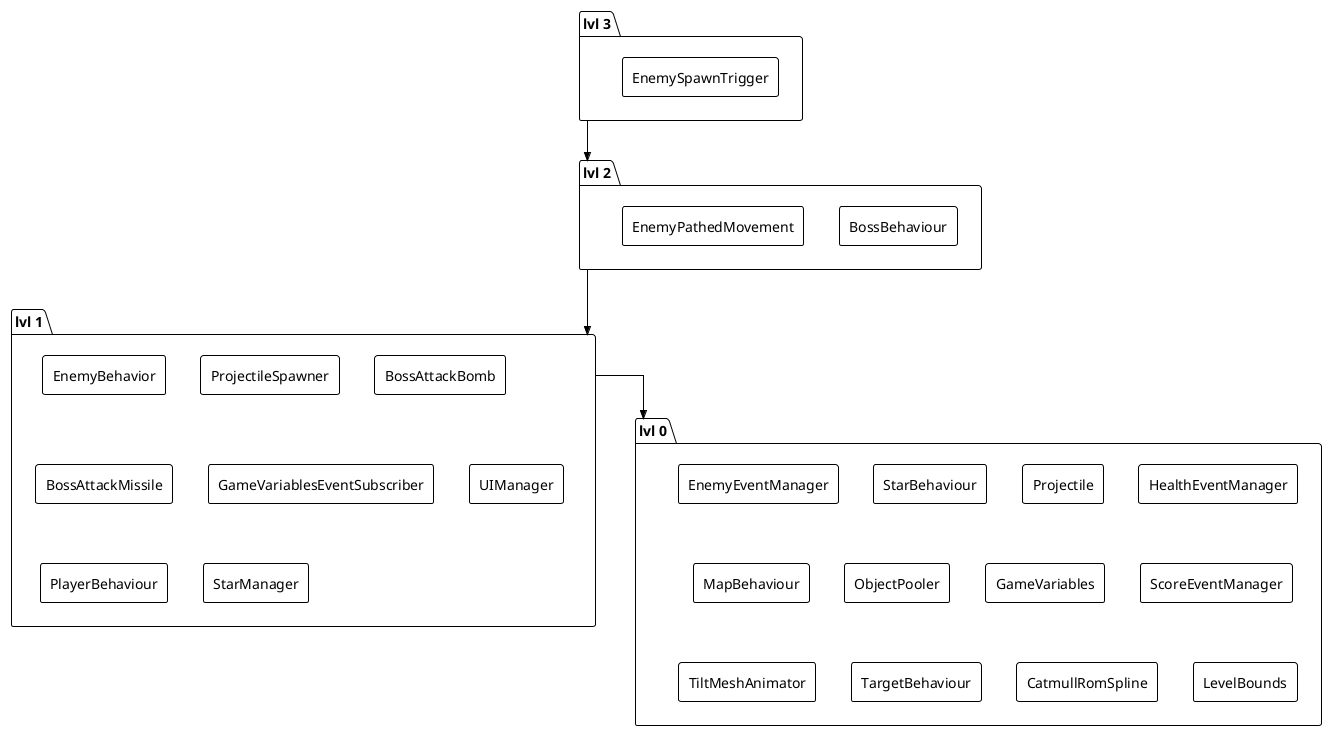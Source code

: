 @startuml

!theme plain
top to bottom direction
skinparam linetype ortho

package "lvl 0" {
rectangle EnemyEventManager
rectangle StarBehaviour
rectangle Projectile
rectangle HealthEventManager
rectangle MapBehaviour
rectangle ObjectPooler
rectangle GameVariables
rectangle ScoreEventManager
rectangle TiltMeshAnimator
rectangle TargetBehaviour
rectangle CatmullRomSpline
rectangle LevelBounds

}
package "lvl 1" {
rectangle EnemyBehavior
rectangle ProjectileSpawner
rectangle BossAttackBomb
rectangle BossAttackMissile
rectangle GameVariablesEventSubscriber
rectangle UIManager
rectangle PlayerBehaviour
rectangle StarManager

}
package "lvl 2" {
rectangle BossBehaviour
rectangle EnemyPathedMovement

}
package "lvl 3" {
rectangle EnemySpawnTrigger

}

"lvl 3" -->> "lvl 2"
"lvl 2" -->> "lvl 1"
"lvl 1" -->> "lvl 0"


' BossAttackBomb                -[#3574f0,plain]->>  ObjectPooler                                    
' BossAttackMissile             -[#3574f0,plain]->>  ObjectPooler                             
' BossBehaviour                 -[#3574f0,plain]->>  BossAttackBomb                                 
' BossBehaviour                 -[#3574f0,plain]->>  BossAttackMissile                   
' EnemyBehavior                 -[#3574f0,plain]->>  EnemyEventManager            
' EnemyBehavior                 -[#3574f0,plain]->>  Projectile       
' EnemyBehavior                 -[#3574f0,plain]->>  TargetBehaviour            
' EnemyPathedMovement           -[#3574f0,plain]->>  CatmullRomSpline             
' EnemyPathedMovement           -[#5fad65,dotted]->>  CatmullRomSpline             
' EnemyPathedMovement           -[#3574f0,plain]->>  EnemyBehavior                
' EnemySpawnTrigger             -[#5fad65,dotted]->>  CatmullRomSpline             
' EnemySpawnTrigger             -[#3574f0,plain]->>  EnemyPathedMovement          
' EnemySpawnTrigger             -[#3574f0,plain]->>  ObjectPooler                 
' GameVariablesEventSubscriber  -[#3574f0,plain]->>  GameVariables                
' GameVariablesEventSubscriber  -[#5fad65,dotted]->>  GameVariables                
' GameVariablesEventSubscriber  -[#5fad65,dotted]->>  GameVariablesEventSubscriber 
' GameVariablesEventSubscriber  -[#3574f0,plain]->>  HealthEventManager           
' GameVariablesEventSubscriber  -[#3574f0,plain]->>  ScoreEventManager            
' LevelBounds                   -[#5fad65,dotted]->>  LevelBounds                               
' ObjectPooler                  -[#5fad65,dotted]->>  ObjectPooler                 
' PlayerBehaviour               -[#3574f0,plain]->>  HealthEventManager           
' PlayerBehaviour               -[#3574f0,plain]->>  ScoreEventManager            
' PlayerBehaviour               -[#3574f0,plain]->>  StarBehaviour
' PlayerBehaviour               -[#3574f0,plain]->>  TargetBehaviour
' ProjectileSpawner             -[#3574f0,plain]->>  ObjectPooler                 
' StarManager                   -[#3574f0,plain]->>  EnemyEventManager            
' StarManager                   -[#3574f0,plain]->>  ObjectPooler                 
' StarManager                   -[#3574f0,plain]->>  StarBehaviour                
' StarManager                   -[#5fad65,dotted]->>  StarManager                  
' UIManager                     -[#3574f0,plain]->>  GameVariables                
' UIManager                     -[#5fad65,dotted]->>  GameVariables                
' UIManager                     -[#5fad65,dotted]->>  UIManager                    
@enduml
